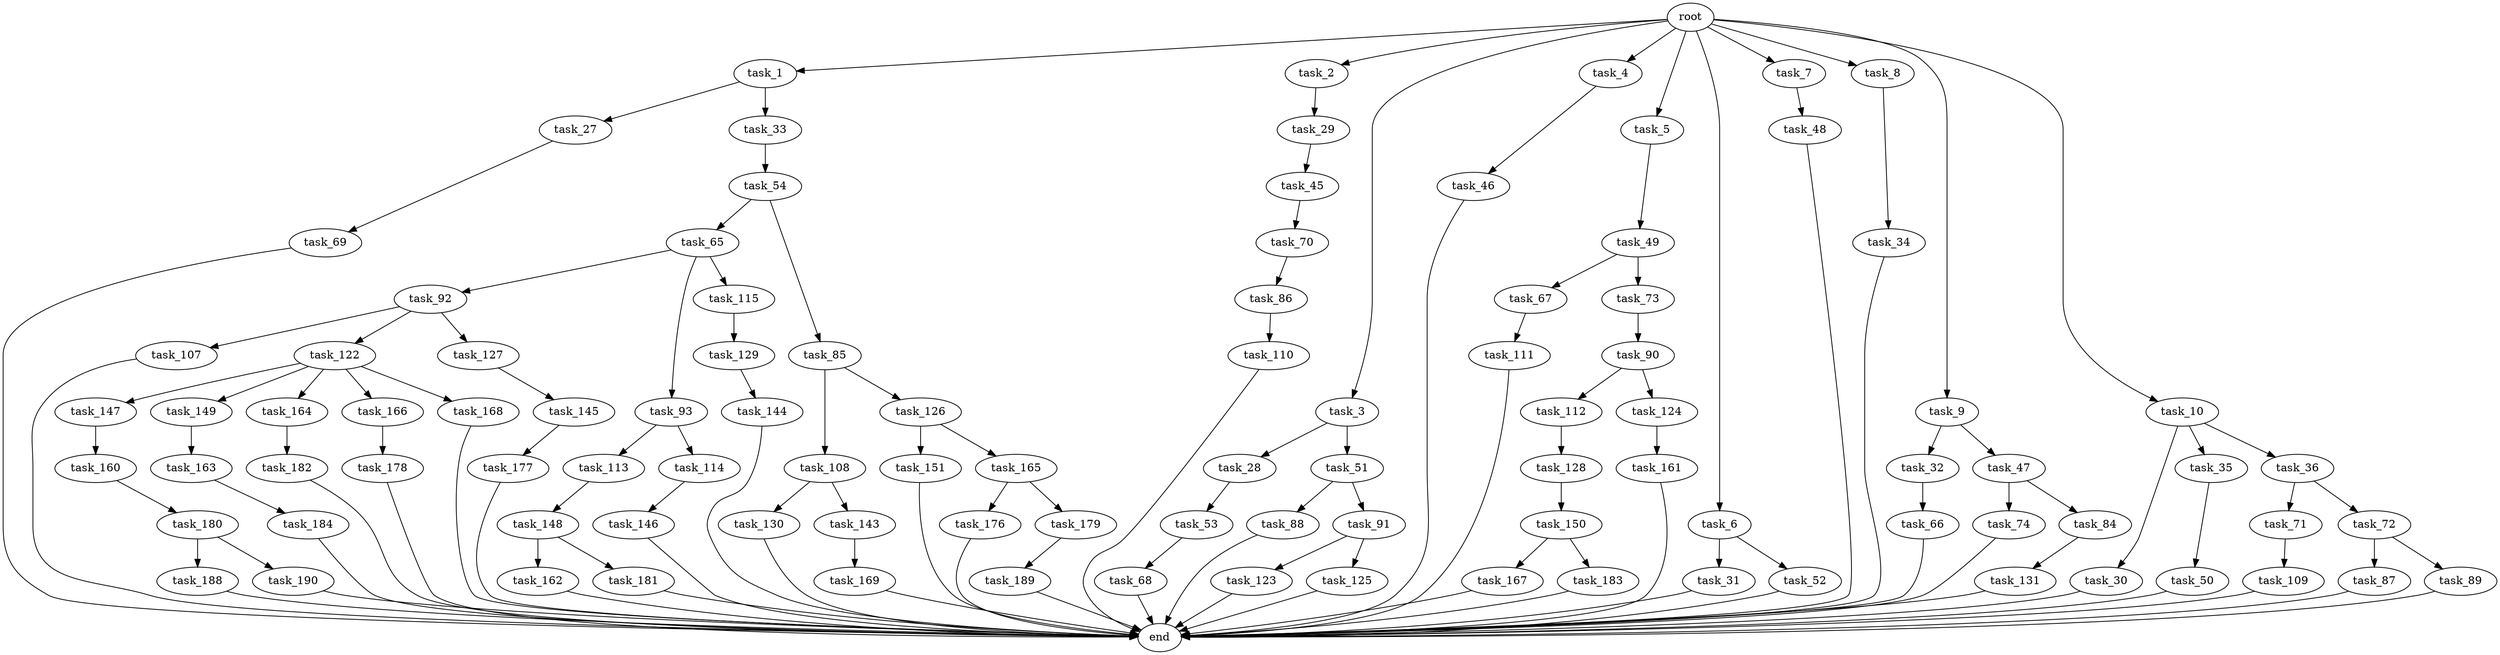 digraph G {
  root [size="0.000000"];
  task_1 [size="10.240000"];
  task_2 [size="10.240000"];
  task_3 [size="10.240000"];
  task_4 [size="10.240000"];
  task_5 [size="10.240000"];
  task_6 [size="10.240000"];
  task_7 [size="10.240000"];
  task_8 [size="10.240000"];
  task_9 [size="10.240000"];
  task_10 [size="10.240000"];
  task_27 [size="6957847019.520000"];
  task_28 [size="343597383.680000"];
  task_29 [size="1374389534.720000"];
  task_30 [size="2147483648.000000"];
  task_31 [size="8589934592.000000"];
  task_32 [size="773094113.280000"];
  task_33 [size="6957847019.520000"];
  task_34 [size="343597383.680000"];
  task_35 [size="2147483648.000000"];
  task_36 [size="2147483648.000000"];
  task_45 [size="6957847019.520000"];
  task_46 [size="3092376453.120000"];
  task_47 [size="773094113.280000"];
  task_48 [size="5497558138.880000"];
  task_49 [size="3092376453.120000"];
  task_50 [size="3092376453.120000"];
  task_51 [size="343597383.680000"];
  task_52 [size="8589934592.000000"];
  task_53 [size="2147483648.000000"];
  task_54 [size="1374389534.720000"];
  task_65 [size="3092376453.120000"];
  task_66 [size="2147483648.000000"];
  task_67 [size="6957847019.520000"];
  task_68 [size="773094113.280000"];
  task_69 [size="773094113.280000"];
  task_70 [size="773094113.280000"];
  task_71 [size="6957847019.520000"];
  task_72 [size="6957847019.520000"];
  task_73 [size="6957847019.520000"];
  task_74 [size="3092376453.120000"];
  task_84 [size="3092376453.120000"];
  task_85 [size="3092376453.120000"];
  task_86 [size="343597383.680000"];
  task_87 [size="6957847019.520000"];
  task_88 [size="3092376453.120000"];
  task_89 [size="6957847019.520000"];
  task_90 [size="343597383.680000"];
  task_91 [size="3092376453.120000"];
  task_92 [size="5497558138.880000"];
  task_93 [size="5497558138.880000"];
  task_107 [size="1374389534.720000"];
  task_108 [size="2147483648.000000"];
  task_109 [size="8589934592.000000"];
  task_110 [size="8589934592.000000"];
  task_111 [size="5497558138.880000"];
  task_112 [size="343597383.680000"];
  task_113 [size="5497558138.880000"];
  task_114 [size="5497558138.880000"];
  task_115 [size="5497558138.880000"];
  task_122 [size="1374389534.720000"];
  task_123 [size="3092376453.120000"];
  task_124 [size="343597383.680000"];
  task_125 [size="3092376453.120000"];
  task_126 [size="2147483648.000000"];
  task_127 [size="1374389534.720000"];
  task_128 [size="3092376453.120000"];
  task_129 [size="1374389534.720000"];
  task_130 [size="3092376453.120000"];
  task_131 [size="2147483648.000000"];
  task_143 [size="3092376453.120000"];
  task_144 [size="8589934592.000000"];
  task_145 [size="1374389534.720000"];
  task_146 [size="2147483648.000000"];
  task_147 [size="1374389534.720000"];
  task_148 [size="1374389534.720000"];
  task_149 [size="1374389534.720000"];
  task_150 [size="8589934592.000000"];
  task_151 [size="1374389534.720000"];
  task_160 [size="5497558138.880000"];
  task_161 [size="5497558138.880000"];
  task_162 [size="5497558138.880000"];
  task_163 [size="5497558138.880000"];
  task_164 [size="1374389534.720000"];
  task_165 [size="1374389534.720000"];
  task_166 [size="1374389534.720000"];
  task_167 [size="2147483648.000000"];
  task_168 [size="1374389534.720000"];
  task_169 [size="5497558138.880000"];
  task_176 [size="5497558138.880000"];
  task_177 [size="1374389534.720000"];
  task_178 [size="773094113.280000"];
  task_179 [size="5497558138.880000"];
  task_180 [size="5497558138.880000"];
  task_181 [size="5497558138.880000"];
  task_182 [size="5497558138.880000"];
  task_183 [size="2147483648.000000"];
  task_184 [size="3092376453.120000"];
  task_188 [size="4209067950.080000"];
  task_189 [size="4209067950.080000"];
  task_190 [size="4209067950.080000"];
  end [size="0.000000"];

  root -> task_1 [size="1.000000"];
  root -> task_2 [size="1.000000"];
  root -> task_3 [size="1.000000"];
  root -> task_4 [size="1.000000"];
  root -> task_5 [size="1.000000"];
  root -> task_6 [size="1.000000"];
  root -> task_7 [size="1.000000"];
  root -> task_8 [size="1.000000"];
  root -> task_9 [size="1.000000"];
  root -> task_10 [size="1.000000"];
  task_1 -> task_27 [size="679477248.000000"];
  task_1 -> task_33 [size="679477248.000000"];
  task_2 -> task_29 [size="134217728.000000"];
  task_3 -> task_28 [size="33554432.000000"];
  task_3 -> task_51 [size="33554432.000000"];
  task_4 -> task_46 [size="301989888.000000"];
  task_5 -> task_49 [size="301989888.000000"];
  task_6 -> task_31 [size="838860800.000000"];
  task_6 -> task_52 [size="838860800.000000"];
  task_7 -> task_48 [size="536870912.000000"];
  task_8 -> task_34 [size="33554432.000000"];
  task_9 -> task_32 [size="75497472.000000"];
  task_9 -> task_47 [size="75497472.000000"];
  task_10 -> task_30 [size="209715200.000000"];
  task_10 -> task_35 [size="209715200.000000"];
  task_10 -> task_36 [size="209715200.000000"];
  task_27 -> task_69 [size="75497472.000000"];
  task_28 -> task_53 [size="209715200.000000"];
  task_29 -> task_45 [size="679477248.000000"];
  task_30 -> end [size="1.000000"];
  task_31 -> end [size="1.000000"];
  task_32 -> task_66 [size="209715200.000000"];
  task_33 -> task_54 [size="134217728.000000"];
  task_34 -> end [size="1.000000"];
  task_35 -> task_50 [size="301989888.000000"];
  task_36 -> task_71 [size="679477248.000000"];
  task_36 -> task_72 [size="679477248.000000"];
  task_45 -> task_70 [size="75497472.000000"];
  task_46 -> end [size="1.000000"];
  task_47 -> task_74 [size="301989888.000000"];
  task_47 -> task_84 [size="301989888.000000"];
  task_48 -> end [size="1.000000"];
  task_49 -> task_67 [size="679477248.000000"];
  task_49 -> task_73 [size="679477248.000000"];
  task_50 -> end [size="1.000000"];
  task_51 -> task_88 [size="301989888.000000"];
  task_51 -> task_91 [size="301989888.000000"];
  task_52 -> end [size="1.000000"];
  task_53 -> task_68 [size="75497472.000000"];
  task_54 -> task_65 [size="301989888.000000"];
  task_54 -> task_85 [size="301989888.000000"];
  task_65 -> task_92 [size="536870912.000000"];
  task_65 -> task_93 [size="536870912.000000"];
  task_65 -> task_115 [size="536870912.000000"];
  task_66 -> end [size="1.000000"];
  task_67 -> task_111 [size="536870912.000000"];
  task_68 -> end [size="1.000000"];
  task_69 -> end [size="1.000000"];
  task_70 -> task_86 [size="33554432.000000"];
  task_71 -> task_109 [size="838860800.000000"];
  task_72 -> task_87 [size="679477248.000000"];
  task_72 -> task_89 [size="679477248.000000"];
  task_73 -> task_90 [size="33554432.000000"];
  task_74 -> end [size="1.000000"];
  task_84 -> task_131 [size="209715200.000000"];
  task_85 -> task_108 [size="209715200.000000"];
  task_85 -> task_126 [size="209715200.000000"];
  task_86 -> task_110 [size="838860800.000000"];
  task_87 -> end [size="1.000000"];
  task_88 -> end [size="1.000000"];
  task_89 -> end [size="1.000000"];
  task_90 -> task_112 [size="33554432.000000"];
  task_90 -> task_124 [size="33554432.000000"];
  task_91 -> task_123 [size="301989888.000000"];
  task_91 -> task_125 [size="301989888.000000"];
  task_92 -> task_107 [size="134217728.000000"];
  task_92 -> task_122 [size="134217728.000000"];
  task_92 -> task_127 [size="134217728.000000"];
  task_93 -> task_113 [size="536870912.000000"];
  task_93 -> task_114 [size="536870912.000000"];
  task_107 -> end [size="1.000000"];
  task_108 -> task_130 [size="301989888.000000"];
  task_108 -> task_143 [size="301989888.000000"];
  task_109 -> end [size="1.000000"];
  task_110 -> end [size="1.000000"];
  task_111 -> end [size="1.000000"];
  task_112 -> task_128 [size="301989888.000000"];
  task_113 -> task_148 [size="134217728.000000"];
  task_114 -> task_146 [size="209715200.000000"];
  task_115 -> task_129 [size="134217728.000000"];
  task_122 -> task_147 [size="134217728.000000"];
  task_122 -> task_149 [size="134217728.000000"];
  task_122 -> task_164 [size="134217728.000000"];
  task_122 -> task_166 [size="134217728.000000"];
  task_122 -> task_168 [size="134217728.000000"];
  task_123 -> end [size="1.000000"];
  task_124 -> task_161 [size="536870912.000000"];
  task_125 -> end [size="1.000000"];
  task_126 -> task_151 [size="134217728.000000"];
  task_126 -> task_165 [size="134217728.000000"];
  task_127 -> task_145 [size="134217728.000000"];
  task_128 -> task_150 [size="838860800.000000"];
  task_129 -> task_144 [size="838860800.000000"];
  task_130 -> end [size="1.000000"];
  task_131 -> end [size="1.000000"];
  task_143 -> task_169 [size="536870912.000000"];
  task_144 -> end [size="1.000000"];
  task_145 -> task_177 [size="134217728.000000"];
  task_146 -> end [size="1.000000"];
  task_147 -> task_160 [size="536870912.000000"];
  task_148 -> task_162 [size="536870912.000000"];
  task_148 -> task_181 [size="536870912.000000"];
  task_149 -> task_163 [size="536870912.000000"];
  task_150 -> task_167 [size="209715200.000000"];
  task_150 -> task_183 [size="209715200.000000"];
  task_151 -> end [size="1.000000"];
  task_160 -> task_180 [size="536870912.000000"];
  task_161 -> end [size="1.000000"];
  task_162 -> end [size="1.000000"];
  task_163 -> task_184 [size="301989888.000000"];
  task_164 -> task_182 [size="536870912.000000"];
  task_165 -> task_176 [size="536870912.000000"];
  task_165 -> task_179 [size="536870912.000000"];
  task_166 -> task_178 [size="75497472.000000"];
  task_167 -> end [size="1.000000"];
  task_168 -> end [size="1.000000"];
  task_169 -> end [size="1.000000"];
  task_176 -> end [size="1.000000"];
  task_177 -> end [size="1.000000"];
  task_178 -> end [size="1.000000"];
  task_179 -> task_189 [size="411041792.000000"];
  task_180 -> task_188 [size="411041792.000000"];
  task_180 -> task_190 [size="411041792.000000"];
  task_181 -> end [size="1.000000"];
  task_182 -> end [size="1.000000"];
  task_183 -> end [size="1.000000"];
  task_184 -> end [size="1.000000"];
  task_188 -> end [size="1.000000"];
  task_189 -> end [size="1.000000"];
  task_190 -> end [size="1.000000"];
}
